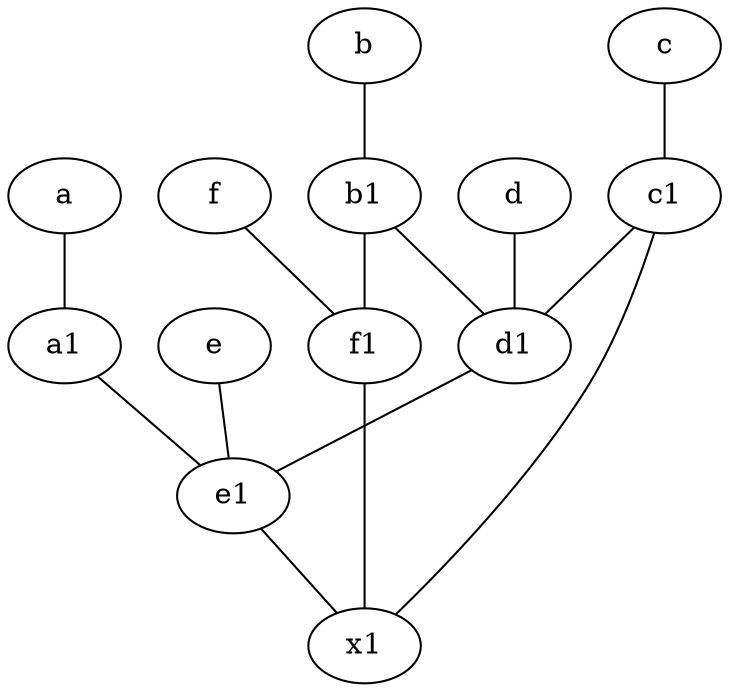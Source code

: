 graph {
	node [labelfontsize=50]
	e [labelfontsize=50 pos="7,9!"]
	b1 [labelfontsize=50 pos="9,4!"]
	d [labelfontsize=50 pos="2,5!"]
	c1 [labelfontsize=50 pos="4.5,3!"]
	f1 [labelfontsize=50 pos="3,8!"]
	c [labelfontsize=50 pos="4.5,2!"]
	a1 [labelfontsize=50 pos="8,3!"]
	x1 [labelfontsize=50]
	a [labelfontsize=50 pos="8,2!"]
	e1 [labelfontsize=50 pos="7,7!"]
	d1 [labelfontsize=50 pos="3,5!"]
	b [labelfontsize=50 pos="10,4!"]
	f [labelfontsize=50 pos="3,9!"]
	a -- a1
	b1 -- f1
	f -- f1
	d -- d1
	e -- e1
	b -- b1
	c1 -- x1
	e1 -- x1
	b1 -- d1
	c -- c1
	d1 -- e1
	c1 -- d1
	a1 -- e1
	f1 -- x1
}
